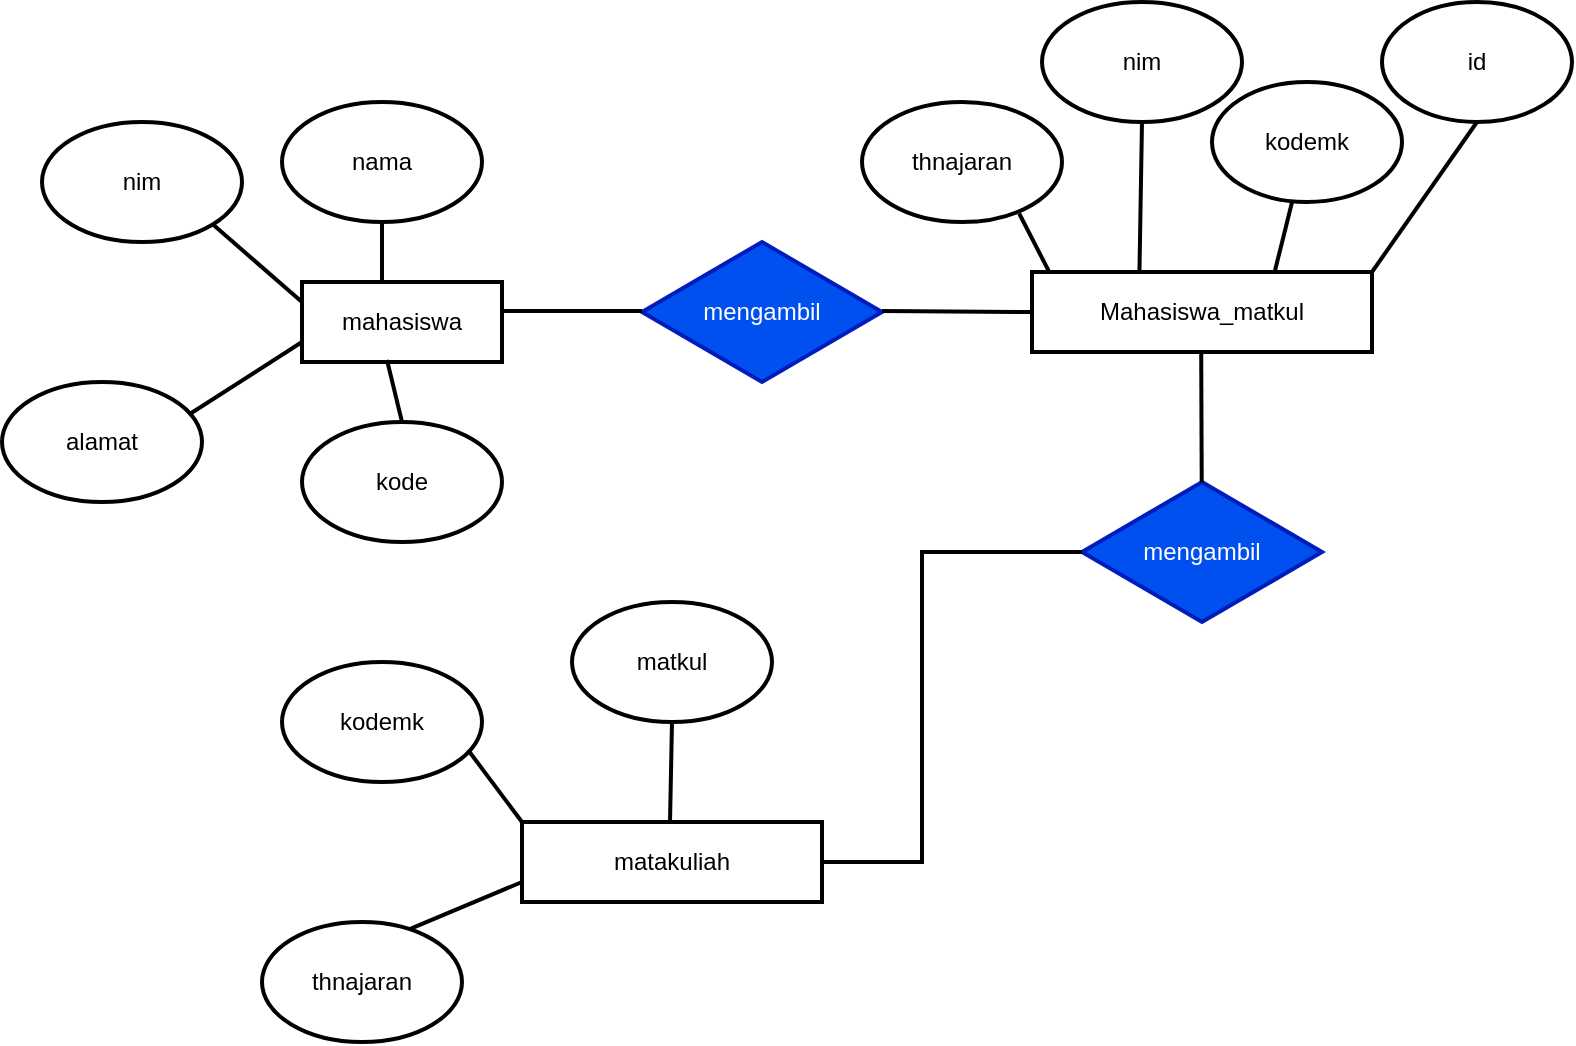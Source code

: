 <mxfile version="22.1.11" type="github">
  <diagram name="Page-1" id="PWqwW2PoI_UkWhIvHHGO">
    <mxGraphModel dx="1908" dy="1116" grid="1" gridSize="10" guides="1" tooltips="1" connect="1" arrows="1" fold="1" page="1" pageScale="1" pageWidth="850" pageHeight="1100" math="0" shadow="0">
      <root>
        <mxCell id="0" />
        <mxCell id="1" parent="0" />
        <mxCell id="1lcrRRhgiYosTXVvYZNX-7" value="nim" style="strokeWidth=2;html=1;shape=mxgraph.flowchart.start_1;whiteSpace=wrap;" vertex="1" parent="1">
          <mxGeometry x="80" y="150" width="100" height="60" as="geometry" />
        </mxCell>
        <mxCell id="1lcrRRhgiYosTXVvYZNX-8" value="nama" style="strokeWidth=2;html=1;shape=mxgraph.flowchart.start_1;whiteSpace=wrap;" vertex="1" parent="1">
          <mxGeometry x="200" y="140" width="100" height="60" as="geometry" />
        </mxCell>
        <mxCell id="1lcrRRhgiYosTXVvYZNX-9" value="kode" style="strokeWidth=2;html=1;shape=mxgraph.flowchart.start_1;whiteSpace=wrap;" vertex="1" parent="1">
          <mxGeometry x="210" y="300" width="100" height="60" as="geometry" />
        </mxCell>
        <mxCell id="1lcrRRhgiYosTXVvYZNX-10" value="alamat" style="strokeWidth=2;html=1;shape=mxgraph.flowchart.start_1;whiteSpace=wrap;" vertex="1" parent="1">
          <mxGeometry x="60" y="280" width="100" height="60" as="geometry" />
        </mxCell>
        <mxCell id="1lcrRRhgiYosTXVvYZNX-12" value="mahasiswa" style="whiteSpace=wrap;html=1;align=center;strokeWidth=2;" vertex="1" parent="1">
          <mxGeometry x="210" y="230" width="100" height="40" as="geometry" />
        </mxCell>
        <mxCell id="1lcrRRhgiYosTXVvYZNX-14" value="" style="endArrow=none;html=1;rounded=0;strokeWidth=2;" edge="1" parent="1">
          <mxGeometry width="50" height="50" relative="1" as="geometry">
            <mxPoint x="250" y="230" as="sourcePoint" />
            <mxPoint x="250" y="200" as="targetPoint" />
          </mxGeometry>
        </mxCell>
        <mxCell id="1lcrRRhgiYosTXVvYZNX-15" value="" style="endArrow=none;html=1;rounded=0;exitX=0;exitY=0.25;exitDx=0;exitDy=0;entryX=0.855;entryY=0.855;entryDx=0;entryDy=0;entryPerimeter=0;strokeWidth=2;" edge="1" parent="1" source="1lcrRRhgiYosTXVvYZNX-12" target="1lcrRRhgiYosTXVvYZNX-7">
          <mxGeometry width="50" height="50" relative="1" as="geometry">
            <mxPoint x="150" y="230" as="sourcePoint" />
            <mxPoint x="150" y="200" as="targetPoint" />
          </mxGeometry>
        </mxCell>
        <mxCell id="1lcrRRhgiYosTXVvYZNX-19" value="" style="endArrow=none;html=1;rounded=0;entryX=0.425;entryY=0.975;entryDx=0;entryDy=0;entryPerimeter=0;exitX=0.5;exitY=0;exitDx=0;exitDy=0;exitPerimeter=0;strokeWidth=2;" edge="1" parent="1" source="1lcrRRhgiYosTXVvYZNX-9" target="1lcrRRhgiYosTXVvYZNX-12">
          <mxGeometry width="50" height="50" relative="1" as="geometry">
            <mxPoint x="269.5" y="310" as="sourcePoint" />
            <mxPoint x="269.5" y="280" as="targetPoint" />
          </mxGeometry>
        </mxCell>
        <mxCell id="1lcrRRhgiYosTXVvYZNX-21" value="mengambil" style="rhombus;whiteSpace=wrap;html=1;strokeWidth=2;fillColor=#0050ef;fontColor=#ffffff;strokeColor=#001DBC;" vertex="1" parent="1">
          <mxGeometry x="380" y="210" width="120" height="70" as="geometry" />
        </mxCell>
        <mxCell id="1lcrRRhgiYosTXVvYZNX-22" value="" style="endArrow=none;html=1;rounded=0;strokeWidth=2;" edge="1" parent="1">
          <mxGeometry width="50" height="50" relative="1" as="geometry">
            <mxPoint x="310" y="244.5" as="sourcePoint" />
            <mxPoint x="380" y="244.5" as="targetPoint" />
          </mxGeometry>
        </mxCell>
        <mxCell id="1lcrRRhgiYosTXVvYZNX-23" value="Mahasiswa_matkul" style="whiteSpace=wrap;html=1;align=center;strokeWidth=2;" vertex="1" parent="1">
          <mxGeometry x="575" y="225" width="170" height="40" as="geometry" />
        </mxCell>
        <mxCell id="1lcrRRhgiYosTXVvYZNX-25" value="nim" style="strokeWidth=2;html=1;shape=mxgraph.flowchart.start_1;whiteSpace=wrap;" vertex="1" parent="1">
          <mxGeometry x="580" y="90" width="100" height="60" as="geometry" />
        </mxCell>
        <mxCell id="1lcrRRhgiYosTXVvYZNX-26" value="thnajaran" style="strokeWidth=2;html=1;shape=mxgraph.flowchart.start_1;whiteSpace=wrap;" vertex="1" parent="1">
          <mxGeometry x="490" y="140" width="100" height="60" as="geometry" />
        </mxCell>
        <mxCell id="1lcrRRhgiYosTXVvYZNX-27" value="kodemk" style="strokeWidth=2;html=1;shape=mxgraph.flowchart.start_1;whiteSpace=wrap;" vertex="1" parent="1">
          <mxGeometry x="665" y="130" width="95" height="60" as="geometry" />
        </mxCell>
        <mxCell id="1lcrRRhgiYosTXVvYZNX-28" value="" style="endArrow=none;html=1;rounded=0;entryX=0;entryY=0.5;entryDx=0;entryDy=0;strokeWidth=2;" edge="1" parent="1" target="1lcrRRhgiYosTXVvYZNX-23">
          <mxGeometry width="50" height="50" relative="1" as="geometry">
            <mxPoint x="500" y="244.55" as="sourcePoint" />
            <mxPoint x="570" y="244.55" as="targetPoint" />
          </mxGeometry>
        </mxCell>
        <mxCell id="1lcrRRhgiYosTXVvYZNX-29" value="" style="endArrow=none;html=1;rounded=0;entryX=0.933;entryY=0.273;entryDx=0;entryDy=0;entryPerimeter=0;exitX=0;exitY=0.75;exitDx=0;exitDy=0;strokeWidth=2;" edge="1" parent="1" source="1lcrRRhgiYosTXVvYZNX-12" target="1lcrRRhgiYosTXVvYZNX-10">
          <mxGeometry width="50" height="50" relative="1" as="geometry">
            <mxPoint x="180" y="280" as="sourcePoint" />
            <mxPoint x="210" y="250" as="targetPoint" />
          </mxGeometry>
        </mxCell>
        <mxCell id="1lcrRRhgiYosTXVvYZNX-32" value="" style="endArrow=none;html=1;rounded=0;entryX=0.786;entryY=0.929;entryDx=0;entryDy=0;entryPerimeter=0;exitX=0.052;exitY=0.011;exitDx=0;exitDy=0;exitPerimeter=0;strokeWidth=2;" edge="1" parent="1" source="1lcrRRhgiYosTXVvYZNX-23" target="1lcrRRhgiYosTXVvYZNX-26">
          <mxGeometry width="50" height="50" relative="1" as="geometry">
            <mxPoint x="580" y="220" as="sourcePoint" />
            <mxPoint x="610" y="200" as="targetPoint" />
            <Array as="points" />
          </mxGeometry>
        </mxCell>
        <mxCell id="1lcrRRhgiYosTXVvYZNX-34" value="" style="endArrow=none;html=1;rounded=0;entryX=0.5;entryY=1;entryDx=0;entryDy=0;entryPerimeter=0;strokeWidth=2;exitX=0.316;exitY=0.005;exitDx=0;exitDy=0;exitPerimeter=0;" edge="1" parent="1" source="1lcrRRhgiYosTXVvYZNX-23" target="1lcrRRhgiYosTXVvYZNX-25">
          <mxGeometry width="50" height="50" relative="1" as="geometry">
            <mxPoint x="630" y="220" as="sourcePoint" />
            <mxPoint x="710" y="160" as="targetPoint" />
            <Array as="points" />
          </mxGeometry>
        </mxCell>
        <mxCell id="1lcrRRhgiYosTXVvYZNX-36" value="mengambil" style="rhombus;whiteSpace=wrap;html=1;strokeWidth=2;fillColor=#0050ef;fontColor=#ffffff;strokeColor=#001DBC;" vertex="1" parent="1">
          <mxGeometry x="600" y="330" width="120" height="70" as="geometry" />
        </mxCell>
        <mxCell id="1lcrRRhgiYosTXVvYZNX-38" value="" style="endArrow=none;html=1;rounded=0;strokeWidth=2;" edge="1" parent="1" source="1lcrRRhgiYosTXVvYZNX-36">
          <mxGeometry width="50" height="50" relative="1" as="geometry">
            <mxPoint x="659.6" y="295" as="sourcePoint" />
            <mxPoint x="659.6" y="265" as="targetPoint" />
          </mxGeometry>
        </mxCell>
        <mxCell id="1lcrRRhgiYosTXVvYZNX-45" value="" style="endArrow=none;html=1;rounded=0;exitX=0.715;exitY=-0.022;exitDx=0;exitDy=0;exitPerimeter=0;strokeWidth=2;" edge="1" parent="1" source="1lcrRRhgiYosTXVvYZNX-23" target="1lcrRRhgiYosTXVvYZNX-27">
          <mxGeometry width="50" height="50" relative="1" as="geometry">
            <mxPoint x="700" y="220" as="sourcePoint" />
            <mxPoint x="680" y="180" as="targetPoint" />
            <Array as="points" />
          </mxGeometry>
        </mxCell>
        <mxCell id="1lcrRRhgiYosTXVvYZNX-47" value="matakuliah" style="whiteSpace=wrap;html=1;align=center;strokeWidth=2;" vertex="1" parent="1">
          <mxGeometry x="320" y="500" width="150" height="40" as="geometry" />
        </mxCell>
        <mxCell id="1lcrRRhgiYosTXVvYZNX-48" value="" style="endArrow=none;html=1;rounded=0;exitX=1;exitY=0.5;exitDx=0;exitDy=0;entryX=0;entryY=0.5;entryDx=0;entryDy=0;strokeWidth=2;" edge="1" parent="1" source="1lcrRRhgiYosTXVvYZNX-47" target="1lcrRRhgiYosTXVvYZNX-36">
          <mxGeometry width="50" height="50" relative="1" as="geometry">
            <mxPoint x="540" y="530" as="sourcePoint" />
            <mxPoint x="590" y="360" as="targetPoint" />
            <Array as="points">
              <mxPoint x="520" y="520" />
              <mxPoint x="520" y="365" />
              <mxPoint x="570" y="365" />
            </Array>
          </mxGeometry>
        </mxCell>
        <mxCell id="1lcrRRhgiYosTXVvYZNX-51" value="thnajaran" style="strokeWidth=2;html=1;shape=mxgraph.flowchart.start_1;whiteSpace=wrap;" vertex="1" parent="1">
          <mxGeometry x="190" y="550" width="100" height="60" as="geometry" />
        </mxCell>
        <mxCell id="1lcrRRhgiYosTXVvYZNX-52" value="kodemk" style="strokeWidth=2;html=1;shape=mxgraph.flowchart.start_1;whiteSpace=wrap;" vertex="1" parent="1">
          <mxGeometry x="200" y="420" width="100" height="60" as="geometry" />
        </mxCell>
        <mxCell id="1lcrRRhgiYosTXVvYZNX-53" value="matkul" style="strokeWidth=2;html=1;shape=mxgraph.flowchart.start_1;whiteSpace=wrap;" vertex="1" parent="1">
          <mxGeometry x="345" y="390" width="100" height="60" as="geometry" />
        </mxCell>
        <mxCell id="1lcrRRhgiYosTXVvYZNX-54" value="" style="endArrow=none;html=1;rounded=0;entryX=0.5;entryY=1;entryDx=0;entryDy=0;entryPerimeter=0;strokeWidth=2;" edge="1" parent="1" target="1lcrRRhgiYosTXVvYZNX-53">
          <mxGeometry width="50" height="50" relative="1" as="geometry">
            <mxPoint x="394" y="500" as="sourcePoint" />
            <mxPoint x="394.33" y="440" as="targetPoint" />
            <Array as="points" />
          </mxGeometry>
        </mxCell>
        <mxCell id="1lcrRRhgiYosTXVvYZNX-55" value="" style="endArrow=none;html=1;rounded=0;strokeWidth=2;exitX=0;exitY=0;exitDx=0;exitDy=0;entryX=0.936;entryY=0.746;entryDx=0;entryDy=0;entryPerimeter=0;" edge="1" parent="1" source="1lcrRRhgiYosTXVvYZNX-47" target="1lcrRRhgiYosTXVvYZNX-52">
          <mxGeometry width="50" height="50" relative="1" as="geometry">
            <mxPoint x="310" y="500" as="sourcePoint" />
            <mxPoint x="270" y="450" as="targetPoint" />
            <Array as="points" />
          </mxGeometry>
        </mxCell>
        <mxCell id="1lcrRRhgiYosTXVvYZNX-56" value="" style="endArrow=none;html=1;rounded=0;entryX=0;entryY=0.75;entryDx=0;entryDy=0;exitX=0.741;exitY=0.058;exitDx=0;exitDy=0;exitPerimeter=0;strokeWidth=2;" edge="1" parent="1" source="1lcrRRhgiYosTXVvYZNX-51" target="1lcrRRhgiYosTXVvYZNX-47">
          <mxGeometry width="50" height="50" relative="1" as="geometry">
            <mxPoint x="249.69" y="547.5" as="sourcePoint" />
            <mxPoint x="249.69" y="492.5" as="targetPoint" />
            <Array as="points" />
          </mxGeometry>
        </mxCell>
        <mxCell id="1lcrRRhgiYosTXVvYZNX-58" value="id" style="strokeWidth=2;html=1;shape=mxgraph.flowchart.start_1;whiteSpace=wrap;" vertex="1" parent="1">
          <mxGeometry x="750" y="90" width="95" height="60" as="geometry" />
        </mxCell>
        <mxCell id="1lcrRRhgiYosTXVvYZNX-59" value="" style="endArrow=none;html=1;rounded=0;exitX=1;exitY=0;exitDx=0;exitDy=0;strokeWidth=2;entryX=0.5;entryY=1;entryDx=0;entryDy=0;entryPerimeter=0;" edge="1" parent="1" source="1lcrRRhgiYosTXVvYZNX-23" target="1lcrRRhgiYosTXVvYZNX-58">
          <mxGeometry width="50" height="50" relative="1" as="geometry">
            <mxPoint x="775" y="239" as="sourcePoint" />
            <mxPoint x="780" y="180" as="targetPoint" />
            <Array as="points" />
          </mxGeometry>
        </mxCell>
      </root>
    </mxGraphModel>
  </diagram>
</mxfile>
